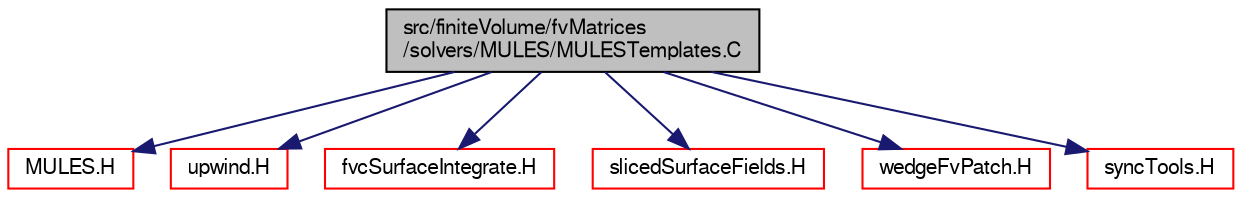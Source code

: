 digraph "src/finiteVolume/fvMatrices/solvers/MULES/MULESTemplates.C"
{
  bgcolor="transparent";
  edge [fontname="FreeSans",fontsize="10",labelfontname="FreeSans",labelfontsize="10"];
  node [fontname="FreeSans",fontsize="10",shape=record];
  Node0 [label="src/finiteVolume/fvMatrices\l/solvers/MULES/MULESTemplates.C",height=0.2,width=0.4,color="black", fillcolor="grey75", style="filled", fontcolor="black"];
  Node0 -> Node1 [color="midnightblue",fontsize="10",style="solid",fontname="FreeSans"];
  Node1 [label="MULES.H",height=0.2,width=0.4,color="red",URL="$a03320.html",tooltip="MULES: Multidimensional universal limiter for explicit solution. "];
  Node0 -> Node130 [color="midnightblue",fontsize="10",style="solid",fontname="FreeSans"];
  Node130 [label="upwind.H",height=0.2,width=0.4,color="red",URL="$a04028.html"];
  Node0 -> Node323 [color="midnightblue",fontsize="10",style="solid",fontname="FreeSans"];
  Node323 [label="fvcSurfaceIntegrate.H",height=0.2,width=0.4,color="red",URL="$a03044.html",tooltip="Surface integrate surfaceField creating a volField. Surface sum a surfaceField creating a volField..."];
  Node0 -> Node324 [color="midnightblue",fontsize="10",style="solid",fontname="FreeSans"];
  Node324 [label="slicedSurfaceFields.H",height=0.2,width=0.4,color="red",URL="$a02726.html"];
  Node0 -> Node327 [color="midnightblue",fontsize="10",style="solid",fontname="FreeSans"];
  Node327 [label="wedgeFvPatch.H",height=0.2,width=0.4,color="red",URL="$a03644.html"];
  Node0 -> Node329 [color="midnightblue",fontsize="10",style="solid",fontname="FreeSans"];
  Node329 [label="syncTools.H",height=0.2,width=0.4,color="red",URL="$a11768.html"];
}
